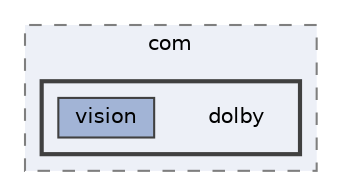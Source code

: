 digraph "dolby"
{
 // LATEX_PDF_SIZE
  bgcolor="transparent";
  edge [fontname=Helvetica,fontsize=10,labelfontname=Helvetica,labelfontsize=10];
  node [fontname=Helvetica,fontsize=10,shape=box,height=0.2,width=0.4];
  compound=true
  subgraph clusterdir_541eb0a6c58a7690acc5b848a4b1b724 {
    graph [ bgcolor="#edf0f7", pencolor="grey50", label="com", fontname=Helvetica,fontsize=10 style="filled,dashed", URL="dir_541eb0a6c58a7690acc5b848a4b1b724.html",tooltip=""]
  subgraph clusterdir_e1fe89baa560fcebb3ea3f0a9b5bf1d1 {
    graph [ bgcolor="#edf0f7", pencolor="grey25", label="", fontname=Helvetica,fontsize=10 style="filled,bold", URL="dir_e1fe89baa560fcebb3ea3f0a9b5bf1d1.html",tooltip=""]
    dir_e1fe89baa560fcebb3ea3f0a9b5bf1d1 [shape=plaintext, label="dolby"];
  dir_924ebb8219b2ed0e75643881d8c548ab [label="vision", fillcolor="#a2b4d6", color="grey25", style="filled", URL="dir_924ebb8219b2ed0e75643881d8c548ab.html",tooltip=""];
  }
  }
}
